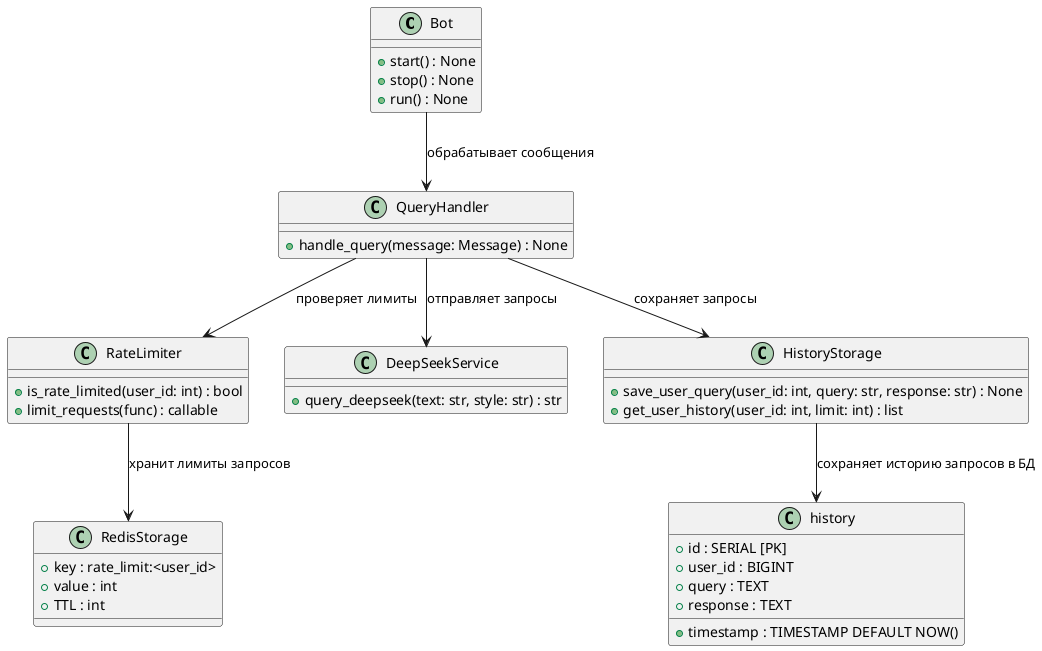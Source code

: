 @startuml

' ====== Основные классы бота ======
class Bot {
    + start() : None
    + stop() : None
    + run() : None
}

class QueryHandler {
    + handle_query(message: Message) : None
}

class RateLimiter {
    + is_rate_limited(user_id: int) : bool
    + limit_requests(func) : callable
}

class DeepSeekService {
    + query_deepseek(text: str, style: str) : str
}

class HistoryStorage {
    + save_user_query(user_id: int, query: str, response: str) : None
    + get_user_history(user_id: int, limit: int) : list
}

' ====== Cтруктуры баз данных ======
class history {
    + id : SERIAL [PK]
    + user_id : BIGINT
    + query : TEXT
    + response : TEXT
    + timestamp : TIMESTAMP DEFAULT NOW()
}

' ====== Redis (Rate Limits) ======
class RedisStorage {
    + key : rate_limit:<user_id>
    + value : int
    + TTL : int
}

' ====== Взаимосвязи ======
Bot --> QueryHandler : обрабатывает сообщения
QueryHandler --> DeepSeekService : отправляет запросы
QueryHandler --> HistoryStorage : сохраняет запросы
QueryHandler --> RateLimiter : проверяет лимиты

' ====== Связи с БД и Redis ======
HistoryStorage --> history : сохраняет историю запросов в БД
RateLimiter --> RedisStorage : хранит лимиты запросов

@enduml
